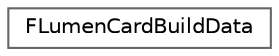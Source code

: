 digraph "Graphical Class Hierarchy"
{
 // INTERACTIVE_SVG=YES
 // LATEX_PDF_SIZE
  bgcolor="transparent";
  edge [fontname=Helvetica,fontsize=10,labelfontname=Helvetica,labelfontsize=10];
  node [fontname=Helvetica,fontsize=10,shape=box,height=0.2,width=0.4];
  rankdir="LR";
  Node0 [id="Node000000",label="FLumenCardBuildData",height=0.2,width=0.4,color="grey40", fillcolor="white", style="filled",URL="$db/d1b/classFLumenCardBuildData.html",tooltip=" "];
}
